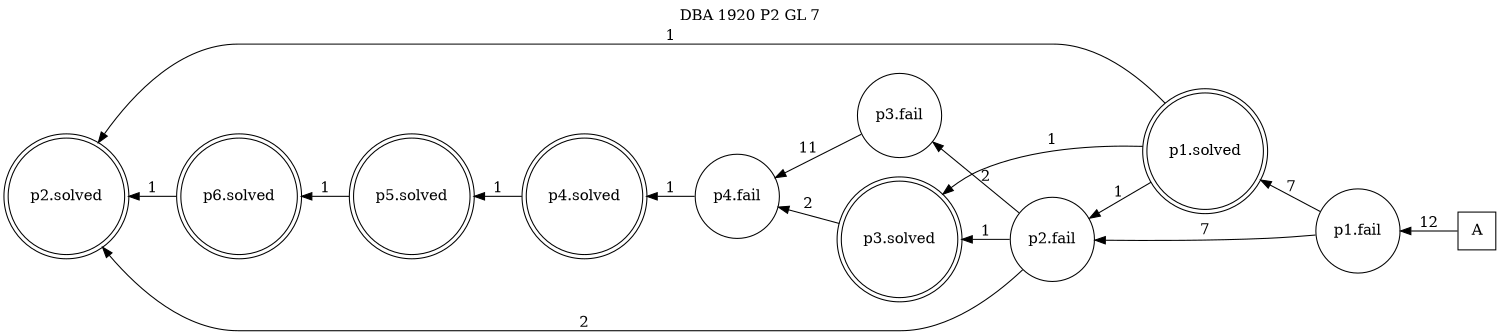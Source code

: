 digraph DBA_1920_P2_GL_7 {
labelloc="tl"
label= " DBA 1920 P2 GL 7 "
rankdir="RL";
graph [ size=" 10 , 10 !"]

"A" [shape="square" label="A"]
"p1.fail" [shape="circle" label="p1.fail"]
"p2.fail" [shape="circle" label="p2.fail"]
"p3.fail" [shape="circle" label="p3.fail"]
"p1.solved" [shape="doublecircle" label="p1.solved"]
"p2.solved" [shape="doublecircle" label="p2.solved"]
"p4.fail" [shape="circle" label="p4.fail"]
"p3.solved" [shape="doublecircle" label="p3.solved"]
"p4.solved" [shape="doublecircle" label="p4.solved"]
"p5.solved" [shape="doublecircle" label="p5.solved"]
"p6.solved" [shape="doublecircle" label="p6.solved"]
"A" -> "p1.fail" [ label=12]
"p1.fail" -> "p2.fail" [ label=7]
"p1.fail" -> "p1.solved" [ label=7]
"p2.fail" -> "p3.fail" [ label=2]
"p2.fail" -> "p2.solved" [ label=2]
"p2.fail" -> "p3.solved" [ label=1]
"p3.fail" -> "p4.fail" [ label=11]
"p1.solved" -> "p2.fail" [ label=1]
"p1.solved" -> "p2.solved" [ label=1]
"p1.solved" -> "p3.solved" [ label=1]
"p4.fail" -> "p4.solved" [ label=1]
"p3.solved" -> "p4.fail" [ label=2]
"p4.solved" -> "p5.solved" [ label=1]
"p5.solved" -> "p6.solved" [ label=1]
"p6.solved" -> "p2.solved" [ label=1]
}
